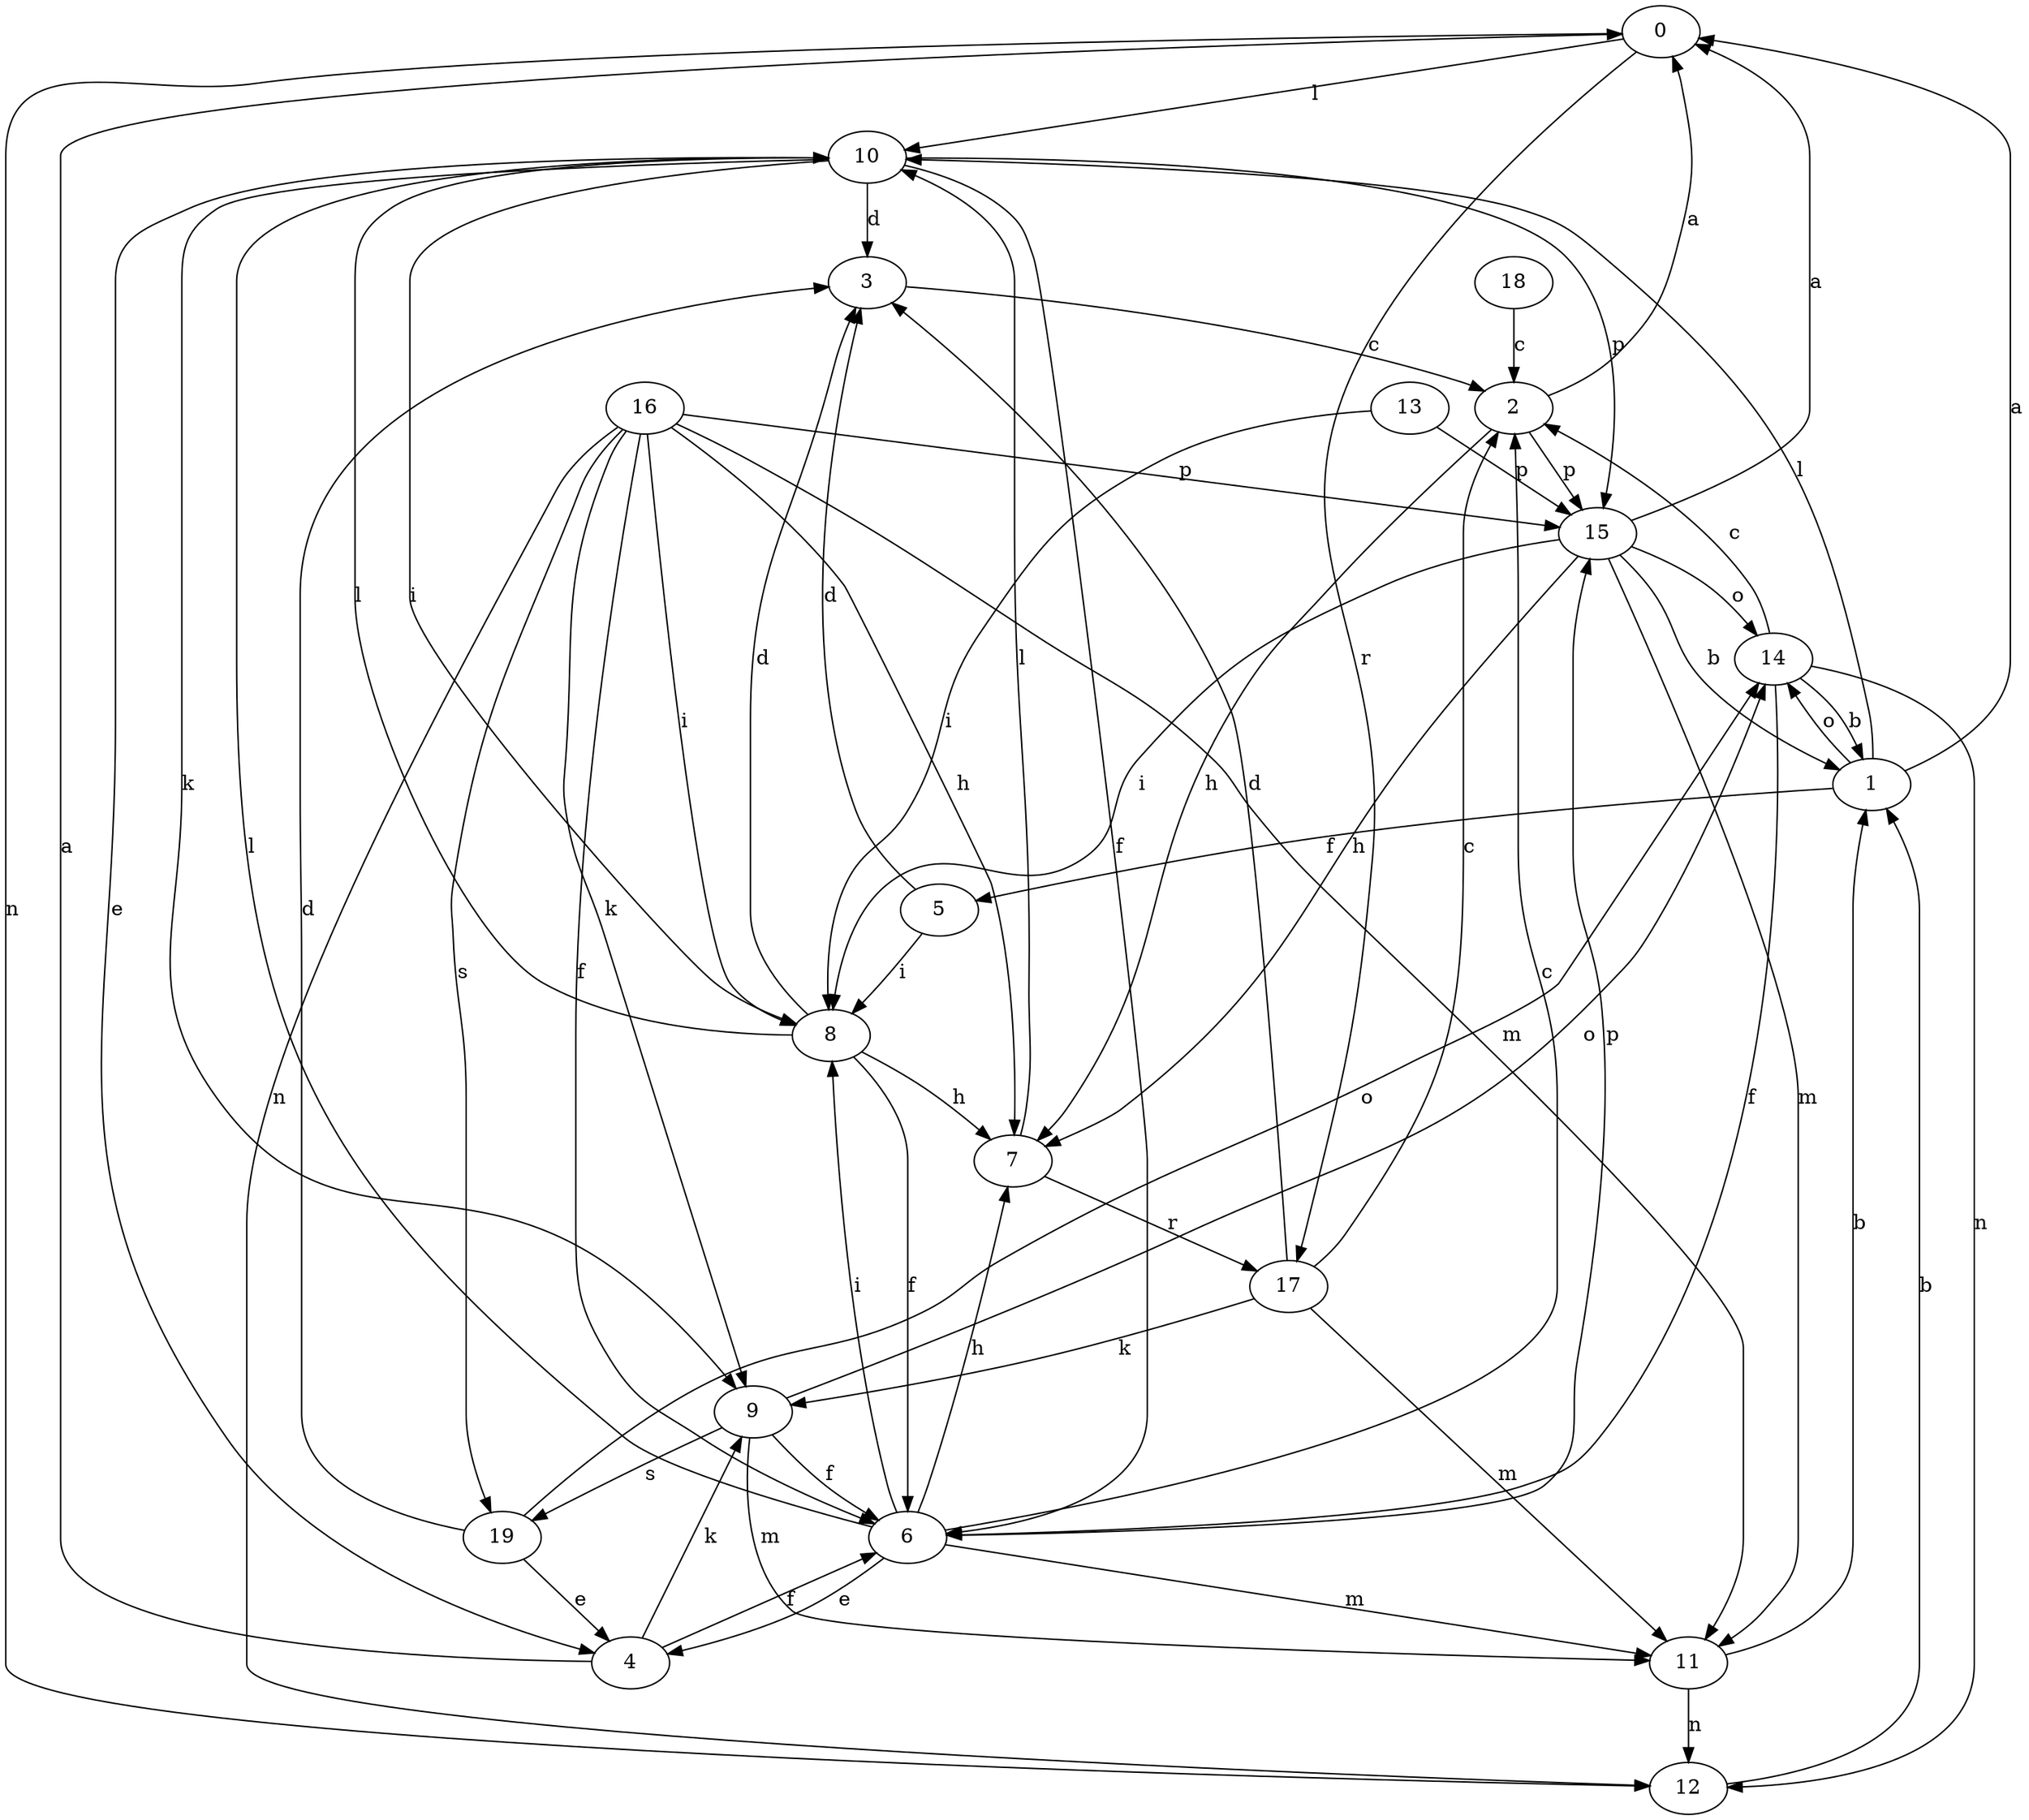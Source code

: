 strict digraph  {
0;
1;
2;
3;
4;
5;
6;
7;
8;
9;
10;
11;
12;
13;
14;
15;
16;
17;
18;
19;
0 -> 10  [label=l];
0 -> 12  [label=n];
0 -> 17  [label=r];
1 -> 0  [label=a];
1 -> 5  [label=f];
1 -> 10  [label=l];
1 -> 14  [label=o];
2 -> 0  [label=a];
2 -> 7  [label=h];
2 -> 15  [label=p];
3 -> 2  [label=c];
4 -> 0  [label=a];
4 -> 6  [label=f];
4 -> 9  [label=k];
5 -> 3  [label=d];
5 -> 8  [label=i];
6 -> 2  [label=c];
6 -> 4  [label=e];
6 -> 7  [label=h];
6 -> 8  [label=i];
6 -> 10  [label=l];
6 -> 11  [label=m];
6 -> 15  [label=p];
7 -> 10  [label=l];
7 -> 17  [label=r];
8 -> 3  [label=d];
8 -> 6  [label=f];
8 -> 7  [label=h];
8 -> 10  [label=l];
9 -> 6  [label=f];
9 -> 11  [label=m];
9 -> 14  [label=o];
9 -> 19  [label=s];
10 -> 3  [label=d];
10 -> 4  [label=e];
10 -> 6  [label=f];
10 -> 8  [label=i];
10 -> 9  [label=k];
10 -> 15  [label=p];
11 -> 1  [label=b];
11 -> 12  [label=n];
12 -> 1  [label=b];
13 -> 8  [label=i];
13 -> 15  [label=p];
14 -> 1  [label=b];
14 -> 2  [label=c];
14 -> 6  [label=f];
14 -> 12  [label=n];
15 -> 0  [label=a];
15 -> 1  [label=b];
15 -> 7  [label=h];
15 -> 8  [label=i];
15 -> 11  [label=m];
15 -> 14  [label=o];
16 -> 6  [label=f];
16 -> 7  [label=h];
16 -> 8  [label=i];
16 -> 9  [label=k];
16 -> 11  [label=m];
16 -> 12  [label=n];
16 -> 15  [label=p];
16 -> 19  [label=s];
17 -> 2  [label=c];
17 -> 3  [label=d];
17 -> 9  [label=k];
17 -> 11  [label=m];
18 -> 2  [label=c];
19 -> 3  [label=d];
19 -> 4  [label=e];
19 -> 14  [label=o];
}
